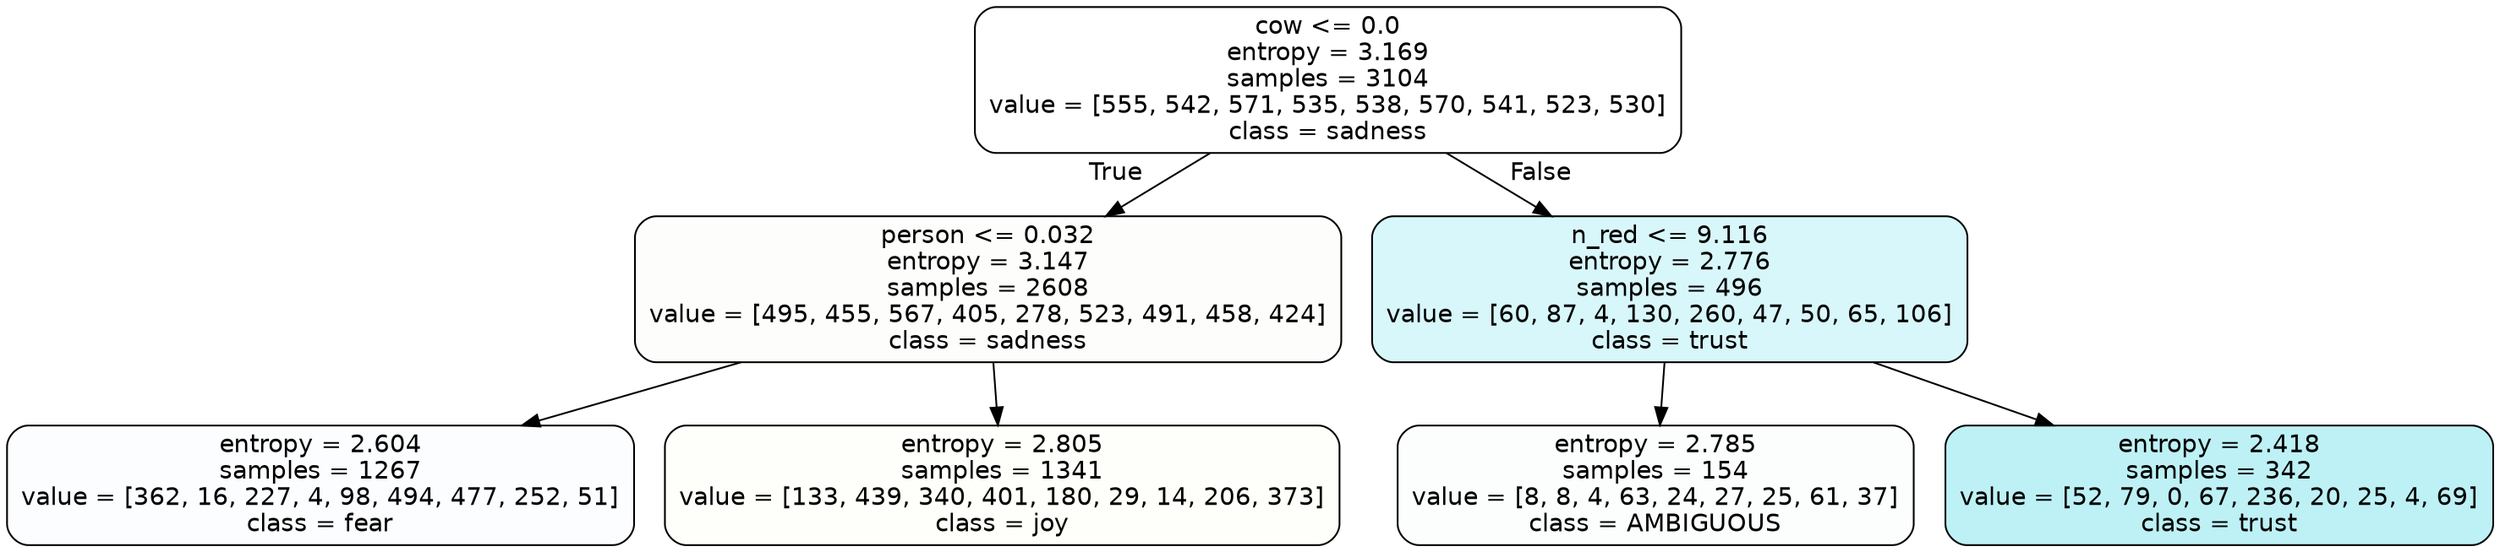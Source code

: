 digraph Tree {
node [shape=box, style="filled, rounded", color="black", fontname=helvetica] ;
edge [fontname=helvetica] ;
0 [label="cow <= 0.0\nentropy = 3.169\nsamples = 3104\nvalue = [555, 542, 571, 535, 538, 570, 541, 523, 530]\nclass = sadness", fillcolor="#64e53900"] ;
1 [label="person <= 0.032\nentropy = 3.147\nsamples = 2608\nvalue = [495, 455, 567, 405, 278, 523, 491, 458, 424]\nclass = sadness", fillcolor="#64e53903"] ;
0 -> 1 [labeldistance=2.5, labelangle=45, headlabel="True"] ;
2 [label="entropy = 2.604\nsamples = 1267\nvalue = [362, 16, 227, 4, 98, 494, 477, 252, 51]\nclass = fear", fillcolor="#3964e503"] ;
1 -> 2 ;
3 [label="entropy = 2.805\nsamples = 1341\nvalue = [133, 439, 340, 401, 180, 29, 14, 206, 373]\nclass = joy", fillcolor="#d7e53906"] ;
1 -> 3 ;
4 [label="n_red <= 9.116\nentropy = 2.776\nsamples = 496\nvalue = [60, 87, 4, 130, 260, 47, 50, 65, 106]\nclass = trust", fillcolor="#39d7e531"] ;
0 -> 4 [labeldistance=2.5, labelangle=-45, headlabel="False"] ;
5 [label="entropy = 2.785\nsamples = 154\nvalue = [8, 8, 4, 63, 24, 27, 25, 61, 37]\nclass = AMBIGUOUS", fillcolor="#39e58103"] ;
4 -> 5 ;
6 [label="entropy = 2.418\nsamples = 342\nvalue = [52, 79, 0, 67, 236, 20, 25, 4, 69]\nclass = trust", fillcolor="#39d7e555"] ;
4 -> 6 ;
}